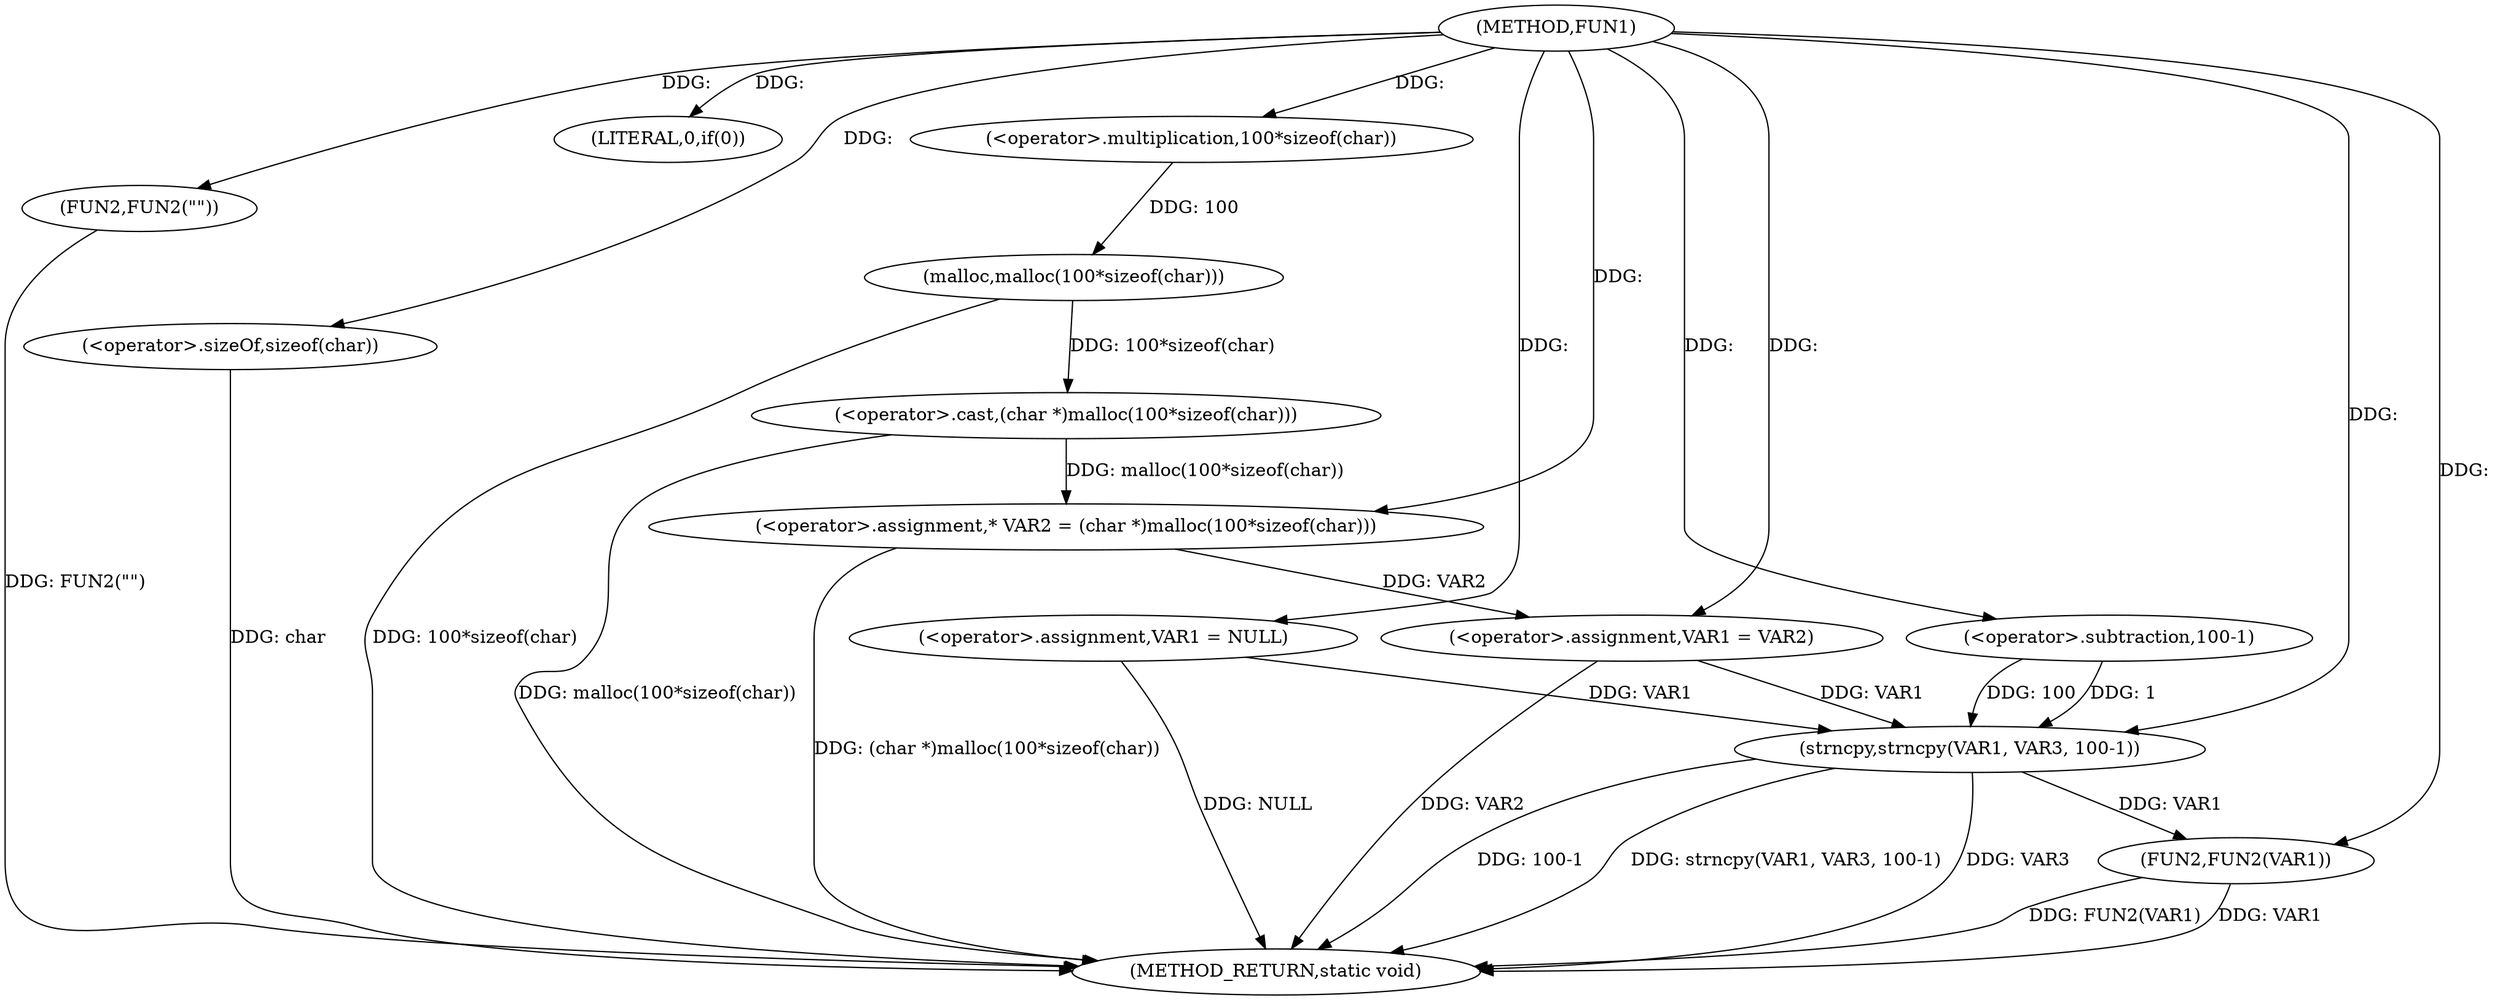 digraph FUN1 {  
"1000100" [label = "(METHOD,FUN1)" ]
"1000137" [label = "(METHOD_RETURN,static void)" ]
"1000103" [label = "(<operator>.assignment,VAR1 = NULL)" ]
"1000107" [label = "(LITERAL,0,if(0))" ]
"1000109" [label = "(FUN2,FUN2(\"\"))" ]
"1000115" [label = "(<operator>.assignment,* VAR2 = (char *)malloc(100*sizeof(char)))" ]
"1000117" [label = "(<operator>.cast,(char *)malloc(100*sizeof(char)))" ]
"1000119" [label = "(malloc,malloc(100*sizeof(char)))" ]
"1000120" [label = "(<operator>.multiplication,100*sizeof(char))" ]
"1000122" [label = "(<operator>.sizeOf,sizeof(char))" ]
"1000124" [label = "(<operator>.assignment,VAR1 = VAR2)" ]
"1000129" [label = "(strncpy,strncpy(VAR1, VAR3, 100-1))" ]
"1000132" [label = "(<operator>.subtraction,100-1)" ]
"1000135" [label = "(FUN2,FUN2(VAR1))" ]
  "1000115" -> "1000137"  [ label = "DDG: (char *)malloc(100*sizeof(char))"] 
  "1000124" -> "1000137"  [ label = "DDG: VAR2"] 
  "1000103" -> "1000137"  [ label = "DDG: NULL"] 
  "1000117" -> "1000137"  [ label = "DDG: malloc(100*sizeof(char))"] 
  "1000109" -> "1000137"  [ label = "DDG: FUN2(\"\")"] 
  "1000122" -> "1000137"  [ label = "DDG: char"] 
  "1000129" -> "1000137"  [ label = "DDG: 100-1"] 
  "1000129" -> "1000137"  [ label = "DDG: strncpy(VAR1, VAR3, 100-1)"] 
  "1000135" -> "1000137"  [ label = "DDG: FUN2(VAR1)"] 
  "1000119" -> "1000137"  [ label = "DDG: 100*sizeof(char)"] 
  "1000135" -> "1000137"  [ label = "DDG: VAR1"] 
  "1000129" -> "1000137"  [ label = "DDG: VAR3"] 
  "1000100" -> "1000103"  [ label = "DDG: "] 
  "1000100" -> "1000107"  [ label = "DDG: "] 
  "1000100" -> "1000109"  [ label = "DDG: "] 
  "1000117" -> "1000115"  [ label = "DDG: malloc(100*sizeof(char))"] 
  "1000100" -> "1000115"  [ label = "DDG: "] 
  "1000119" -> "1000117"  [ label = "DDG: 100*sizeof(char)"] 
  "1000120" -> "1000119"  [ label = "DDG: 100"] 
  "1000100" -> "1000120"  [ label = "DDG: "] 
  "1000100" -> "1000122"  [ label = "DDG: "] 
  "1000115" -> "1000124"  [ label = "DDG: VAR2"] 
  "1000100" -> "1000124"  [ label = "DDG: "] 
  "1000124" -> "1000129"  [ label = "DDG: VAR1"] 
  "1000103" -> "1000129"  [ label = "DDG: VAR1"] 
  "1000100" -> "1000129"  [ label = "DDG: "] 
  "1000132" -> "1000129"  [ label = "DDG: 100"] 
  "1000132" -> "1000129"  [ label = "DDG: 1"] 
  "1000100" -> "1000132"  [ label = "DDG: "] 
  "1000129" -> "1000135"  [ label = "DDG: VAR1"] 
  "1000100" -> "1000135"  [ label = "DDG: "] 
}
